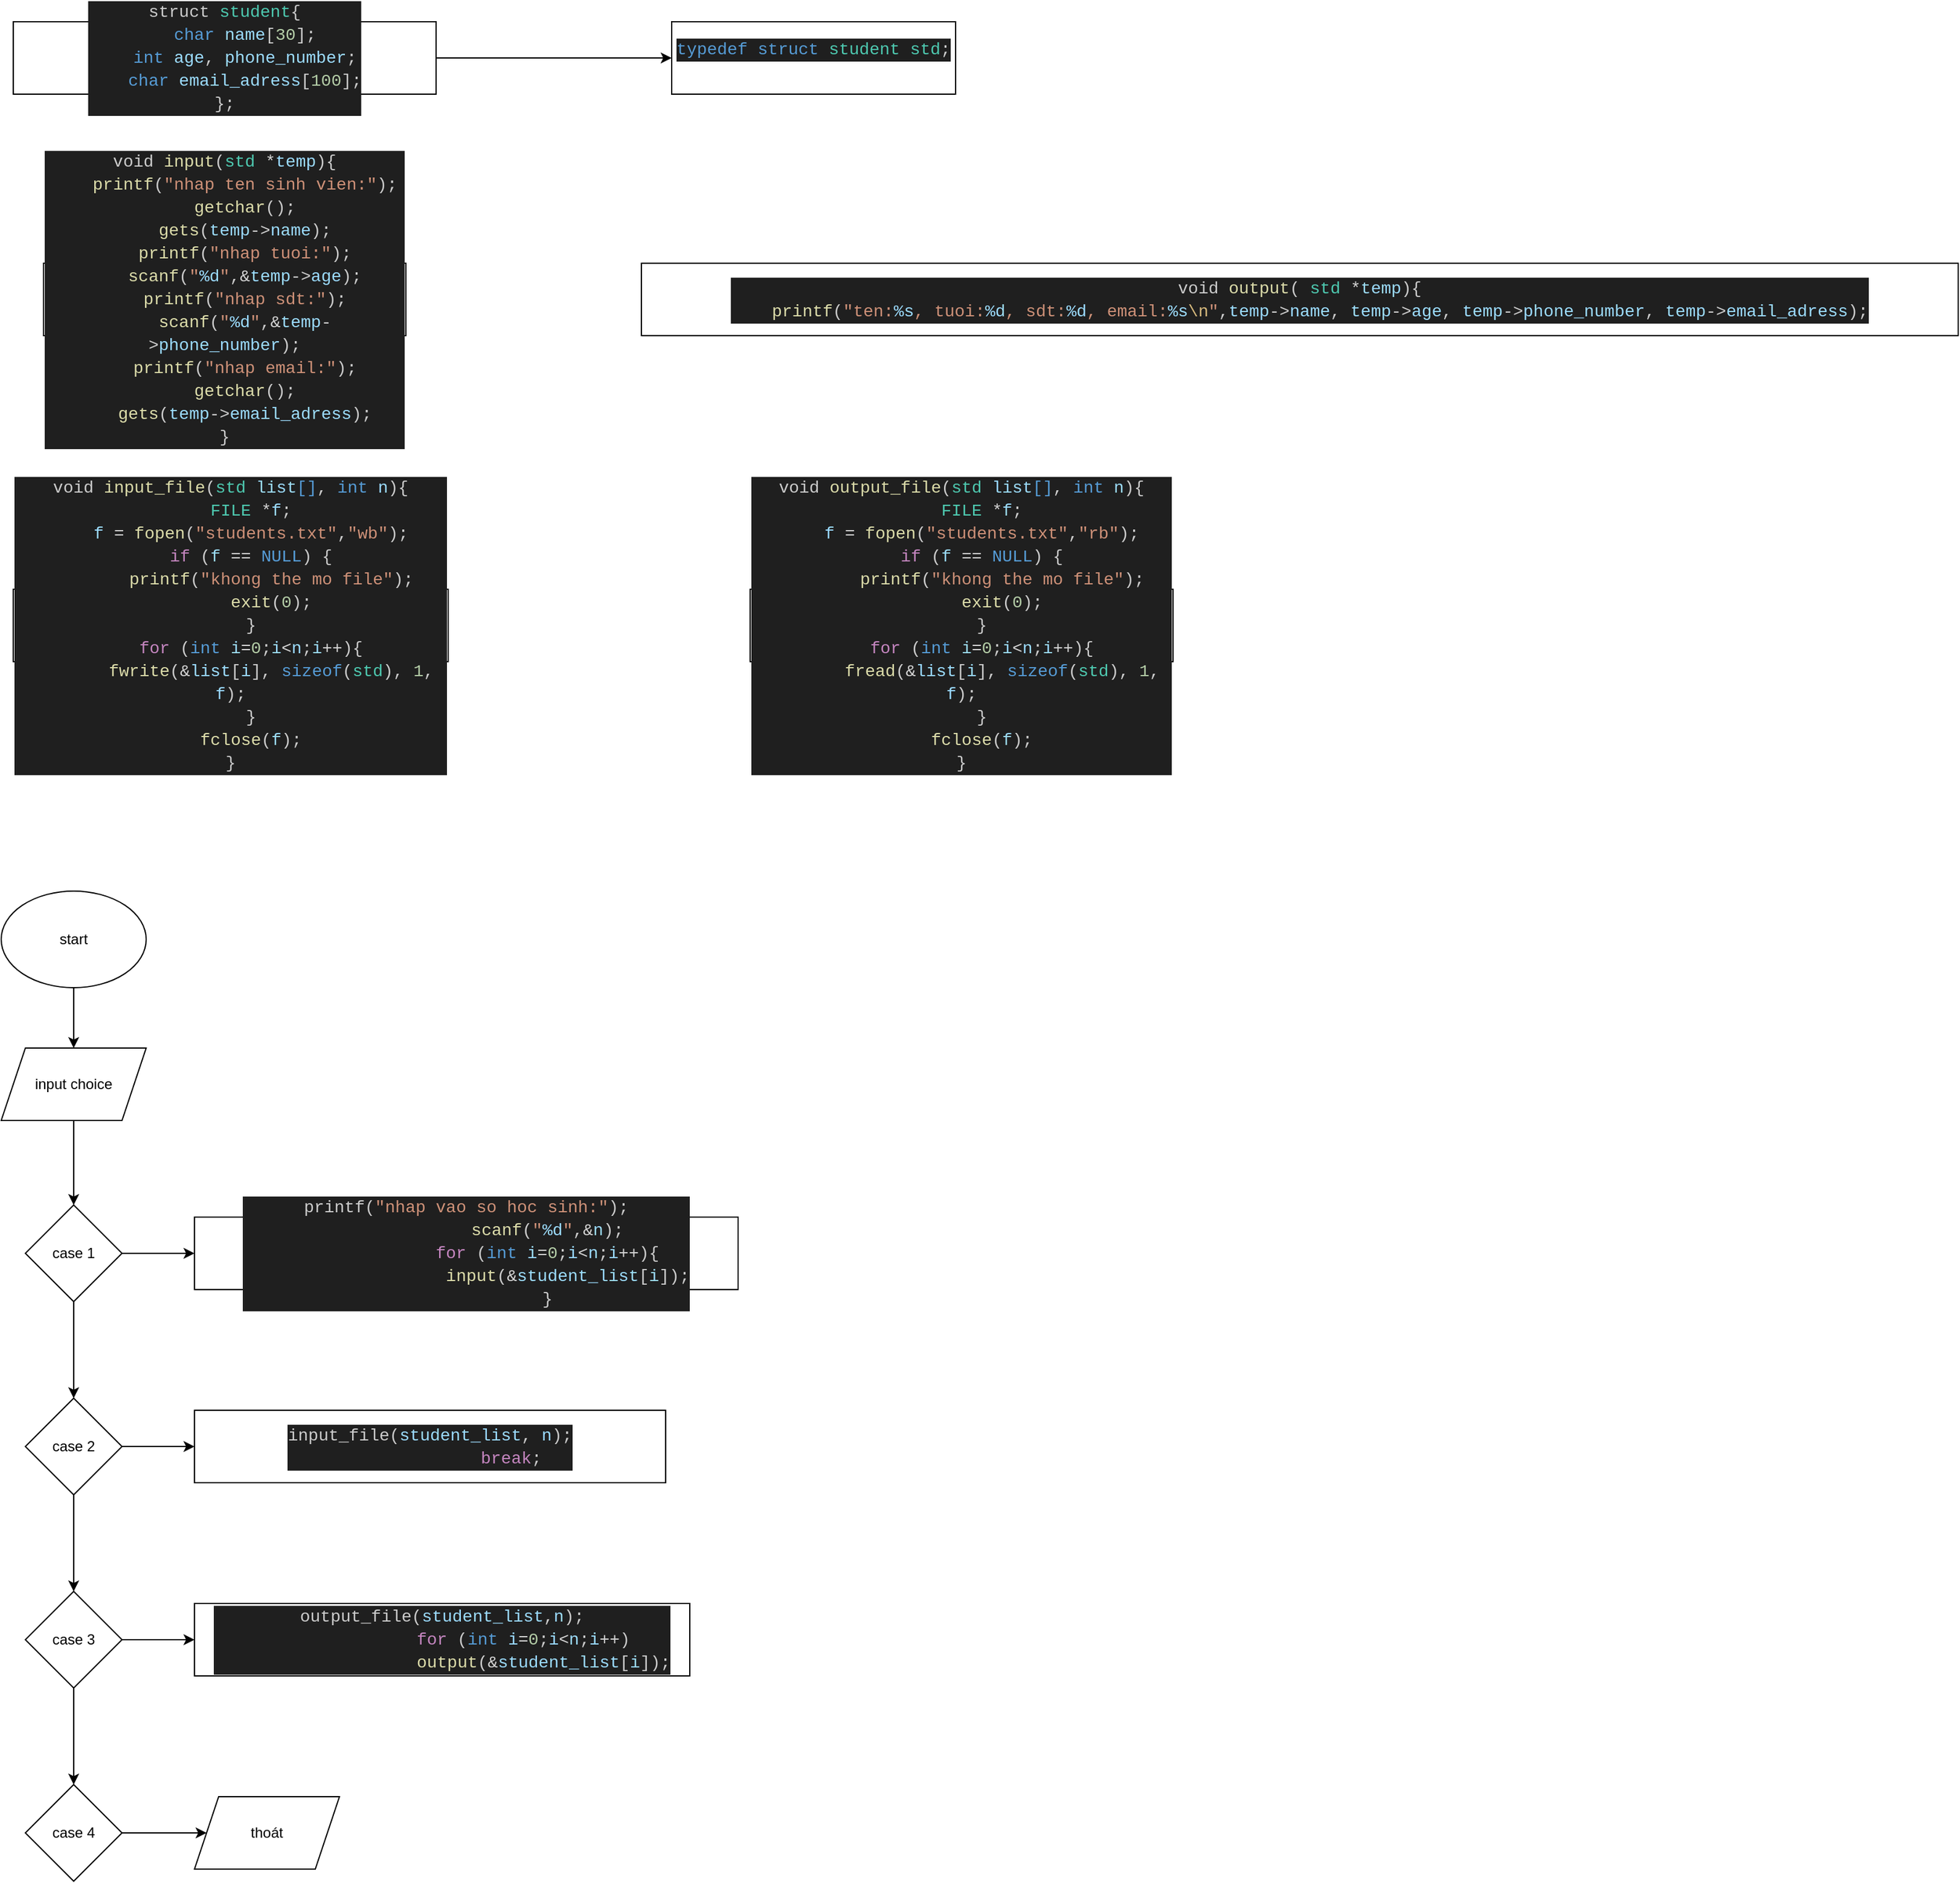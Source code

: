 <mxfile version="22.0.3" type="device">
  <diagram name="Page-1" id="shzPRt6RXg3I0el30iVk">
    <mxGraphModel dx="1036" dy="606" grid="1" gridSize="10" guides="1" tooltips="1" connect="1" arrows="1" fold="1" page="1" pageScale="1" pageWidth="850" pageHeight="1100" math="0" shadow="0">
      <root>
        <mxCell id="0" />
        <mxCell id="1" parent="0" />
        <mxCell id="c1HssWllYPfbHJCIFZM1-12" value="" style="edgeStyle=orthogonalEdgeStyle;rounded=0;orthogonalLoop=1;jettySize=auto;html=1;" edge="1" parent="1" source="c1HssWllYPfbHJCIFZM1-1" target="c1HssWllYPfbHJCIFZM1-11">
          <mxGeometry relative="1" as="geometry" />
        </mxCell>
        <mxCell id="c1HssWllYPfbHJCIFZM1-1" value="start" style="ellipse;whiteSpace=wrap;html=1;" vertex="1" parent="1">
          <mxGeometry x="10" y="750" width="120" height="80" as="geometry" />
        </mxCell>
        <mxCell id="c1HssWllYPfbHJCIFZM1-4" value="" style="edgeStyle=orthogonalEdgeStyle;rounded=0;orthogonalLoop=1;jettySize=auto;html=1;" edge="1" parent="1" source="c1HssWllYPfbHJCIFZM1-2" target="c1HssWllYPfbHJCIFZM1-3">
          <mxGeometry relative="1" as="geometry" />
        </mxCell>
        <mxCell id="c1HssWllYPfbHJCIFZM1-2" value="&lt;div style=&quot;color: rgb(204, 204, 204); background-color: rgb(31, 31, 31); font-family: Consolas, &amp;quot;Courier New&amp;quot;, monospace; font-size: 14px; line-height: 19px;&quot;&gt;&lt;div&gt;struct &lt;span style=&quot;color: #4ec9b0;&quot;&gt;student&lt;/span&gt;{&lt;/div&gt;&lt;div&gt;&amp;nbsp; &amp;nbsp; &lt;span style=&quot;color: #569cd6;&quot;&gt;char&lt;/span&gt; &lt;span style=&quot;color: #9cdcfe;&quot;&gt;name&lt;/span&gt;[&lt;span style=&quot;color: #b5cea8;&quot;&gt;30&lt;/span&gt;];&lt;/div&gt;&lt;div&gt;&amp;nbsp; &amp;nbsp; &lt;span style=&quot;color: #569cd6;&quot;&gt;int&lt;/span&gt; &lt;span style=&quot;color: #9cdcfe;&quot;&gt;age&lt;/span&gt;, &lt;span style=&quot;color: #9cdcfe;&quot;&gt;phone_number&lt;/span&gt;;&lt;/div&gt;&lt;div&gt;&amp;nbsp; &amp;nbsp; &lt;span style=&quot;color: #569cd6;&quot;&gt;char&lt;/span&gt; &lt;span style=&quot;color: #9cdcfe;&quot;&gt;email_adress&lt;/span&gt;[&lt;span style=&quot;color: #b5cea8;&quot;&gt;100&lt;/span&gt;];&lt;/div&gt;&lt;div&gt;};&lt;/div&gt;&lt;/div&gt;" style="rounded=0;whiteSpace=wrap;html=1;" vertex="1" parent="1">
          <mxGeometry x="20" y="30" width="350" height="60" as="geometry" />
        </mxCell>
        <mxCell id="c1HssWllYPfbHJCIFZM1-3" value="&#xa;&lt;div style=&quot;color: rgb(204, 204, 204); background-color: rgb(31, 31, 31); font-family: Consolas, &amp;quot;Courier New&amp;quot;, monospace; font-weight: normal; font-size: 14px; line-height: 19px;&quot;&gt;&lt;div&gt;&lt;span style=&quot;color: #569cd6;&quot;&gt;typedef&lt;/span&gt;&lt;span style=&quot;color: #cccccc;&quot;&gt; &lt;/span&gt;&lt;span style=&quot;color: #569cd6;&quot;&gt;struct&lt;/span&gt;&lt;span style=&quot;color: #cccccc;&quot;&gt; &lt;/span&gt;&lt;span style=&quot;color: #4ec9b0;&quot;&gt;student&lt;/span&gt;&lt;span style=&quot;color: #cccccc;&quot;&gt; &lt;/span&gt;&lt;span style=&quot;color: #4ec9b0;&quot;&gt;std&lt;/span&gt;&lt;span style=&quot;color: #cccccc;&quot;&gt;;&lt;/span&gt;&lt;/div&gt;&lt;/div&gt;&#xa;&#xa;" style="whiteSpace=wrap;html=1;rounded=0;" vertex="1" parent="1">
          <mxGeometry x="565" y="30" width="235" height="60" as="geometry" />
        </mxCell>
        <mxCell id="c1HssWllYPfbHJCIFZM1-5" value="&lt;div style=&quot;color: rgb(204, 204, 204); background-color: rgb(31, 31, 31); font-family: Consolas, &amp;quot;Courier New&amp;quot;, monospace; font-size: 14px; line-height: 19px;&quot;&gt;&lt;div&gt;void &lt;span style=&quot;color: #dcdcaa;&quot;&gt;input&lt;/span&gt;(&lt;span style=&quot;color: #4ec9b0;&quot;&gt;std&lt;/span&gt; &lt;span style=&quot;color: #d4d4d4;&quot;&gt;*&lt;/span&gt;&lt;span style=&quot;color: #9cdcfe;&quot;&gt;temp&lt;/span&gt;){&lt;/div&gt;&lt;div&gt;&amp;nbsp; &amp;nbsp; &lt;span style=&quot;color: #dcdcaa;&quot;&gt;printf&lt;/span&gt;(&lt;span style=&quot;color: #ce9178;&quot;&gt;&quot;nhap ten sinh vien:&quot;&lt;/span&gt;);&lt;/div&gt;&lt;div&gt;&amp;nbsp; &amp;nbsp; &lt;span style=&quot;color: #dcdcaa;&quot;&gt;getchar&lt;/span&gt;();&lt;/div&gt;&lt;div&gt;&amp;nbsp; &amp;nbsp; &lt;span style=&quot;color: #dcdcaa;&quot;&gt;gets&lt;/span&gt;(&lt;span style=&quot;color: #9cdcfe;&quot;&gt;temp&lt;/span&gt;-&amp;gt;&lt;span style=&quot;color: #9cdcfe;&quot;&gt;name&lt;/span&gt;);&lt;/div&gt;&lt;div&gt;&amp;nbsp; &amp;nbsp; &lt;span style=&quot;color: #dcdcaa;&quot;&gt;printf&lt;/span&gt;(&lt;span style=&quot;color: #ce9178;&quot;&gt;&quot;nhap tuoi:&quot;&lt;/span&gt;);&lt;/div&gt;&lt;div&gt;&amp;nbsp; &amp;nbsp; &lt;span style=&quot;color: #dcdcaa;&quot;&gt;scanf&lt;/span&gt;(&lt;span style=&quot;color: #ce9178;&quot;&gt;&quot;&lt;/span&gt;&lt;span style=&quot;color: #9cdcfe;&quot;&gt;%d&lt;/span&gt;&lt;span style=&quot;color: #ce9178;&quot;&gt;&quot;&lt;/span&gt;,&lt;span style=&quot;color: #d4d4d4;&quot;&gt;&amp;amp;&lt;/span&gt;&lt;span style=&quot;color: #9cdcfe;&quot;&gt;temp&lt;/span&gt;-&amp;gt;&lt;span style=&quot;color: #9cdcfe;&quot;&gt;age&lt;/span&gt;);&lt;/div&gt;&lt;div&gt;&amp;nbsp; &amp;nbsp; &lt;span style=&quot;color: #dcdcaa;&quot;&gt;printf&lt;/span&gt;(&lt;span style=&quot;color: #ce9178;&quot;&gt;&quot;nhap sdt:&quot;&lt;/span&gt;);&lt;/div&gt;&lt;div&gt;&amp;nbsp; &amp;nbsp; &lt;span style=&quot;color: #dcdcaa;&quot;&gt;scanf&lt;/span&gt;(&lt;span style=&quot;color: #ce9178;&quot;&gt;&quot;&lt;/span&gt;&lt;span style=&quot;color: #9cdcfe;&quot;&gt;%d&lt;/span&gt;&lt;span style=&quot;color: #ce9178;&quot;&gt;&quot;&lt;/span&gt;,&lt;span style=&quot;color: #d4d4d4;&quot;&gt;&amp;amp;&lt;/span&gt;&lt;span style=&quot;color: #9cdcfe;&quot;&gt;temp&lt;/span&gt;-&amp;gt;&lt;span style=&quot;color: #9cdcfe;&quot;&gt;phone_number&lt;/span&gt;);&lt;/div&gt;&lt;div&gt;&amp;nbsp; &amp;nbsp; &lt;span style=&quot;color: #dcdcaa;&quot;&gt;printf&lt;/span&gt;(&lt;span style=&quot;color: #ce9178;&quot;&gt;&quot;nhap email:&quot;&lt;/span&gt;);&lt;/div&gt;&lt;div&gt;&amp;nbsp; &amp;nbsp; &lt;span style=&quot;color: #dcdcaa;&quot;&gt;getchar&lt;/span&gt;();&lt;/div&gt;&lt;div&gt;&amp;nbsp; &amp;nbsp; &lt;span style=&quot;color: #dcdcaa;&quot;&gt;gets&lt;/span&gt;(&lt;span style=&quot;color: #9cdcfe;&quot;&gt;temp&lt;/span&gt;-&amp;gt;&lt;span style=&quot;color: #9cdcfe;&quot;&gt;email_adress&lt;/span&gt;);&lt;/div&gt;&lt;div&gt;}&lt;/div&gt;&lt;/div&gt;" style="rounded=0;whiteSpace=wrap;html=1;" vertex="1" parent="1">
          <mxGeometry x="45" y="230" width="300" height="60" as="geometry" />
        </mxCell>
        <mxCell id="c1HssWllYPfbHJCIFZM1-6" value="&lt;div style=&quot;color: rgb(204, 204, 204); background-color: rgb(31, 31, 31); font-family: Consolas, &amp;quot;Courier New&amp;quot;, monospace; font-size: 14px; line-height: 19px;&quot;&gt;&lt;div&gt;void &lt;span style=&quot;color: #dcdcaa;&quot;&gt;output&lt;/span&gt;( &lt;span style=&quot;color: #4ec9b0;&quot;&gt;std&lt;/span&gt; &lt;span style=&quot;color: #d4d4d4;&quot;&gt;*&lt;/span&gt;&lt;span style=&quot;color: #9cdcfe;&quot;&gt;temp&lt;/span&gt;){&lt;/div&gt;&lt;div&gt;&amp;nbsp; &amp;nbsp; &lt;span style=&quot;color: #dcdcaa;&quot;&gt;printf&lt;/span&gt;(&lt;span style=&quot;color: #ce9178;&quot;&gt;&quot;ten:&lt;/span&gt;&lt;span style=&quot;color: #9cdcfe;&quot;&gt;%s&lt;/span&gt;&lt;span style=&quot;color: #ce9178;&quot;&gt;, tuoi:&lt;/span&gt;&lt;span style=&quot;color: #9cdcfe;&quot;&gt;%d&lt;/span&gt;&lt;span style=&quot;color: #ce9178;&quot;&gt;, sdt:&lt;/span&gt;&lt;span style=&quot;color: #9cdcfe;&quot;&gt;%d&lt;/span&gt;&lt;span style=&quot;color: #ce9178;&quot;&gt;, email:&lt;/span&gt;&lt;span style=&quot;color: #9cdcfe;&quot;&gt;%s&lt;/span&gt;&lt;span style=&quot;color: #d7ba7d;&quot;&gt;\n&lt;/span&gt;&lt;span style=&quot;color: #ce9178;&quot;&gt;&quot;&lt;/span&gt;,&lt;span style=&quot;color: #9cdcfe;&quot;&gt;temp&lt;/span&gt;-&amp;gt;&lt;span style=&quot;color: #9cdcfe;&quot;&gt;name&lt;/span&gt;, &lt;span style=&quot;color: #9cdcfe;&quot;&gt;temp&lt;/span&gt;-&amp;gt;&lt;span style=&quot;color: #9cdcfe;&quot;&gt;age&lt;/span&gt;, &lt;span style=&quot;color: #9cdcfe;&quot;&gt;temp&lt;/span&gt;-&amp;gt;&lt;span style=&quot;color: #9cdcfe;&quot;&gt;phone_number&lt;/span&gt;, &lt;span style=&quot;color: #9cdcfe;&quot;&gt;temp&lt;/span&gt;-&amp;gt;&lt;span style=&quot;color: #9cdcfe;&quot;&gt;email_adress&lt;/span&gt;);&lt;/div&gt;&lt;/div&gt;" style="rounded=0;whiteSpace=wrap;html=1;" vertex="1" parent="1">
          <mxGeometry x="540" y="230" width="1090" height="60" as="geometry" />
        </mxCell>
        <mxCell id="c1HssWllYPfbHJCIFZM1-9" value="&lt;div style=&quot;color: rgb(204, 204, 204); background-color: rgb(31, 31, 31); font-family: Consolas, &amp;quot;Courier New&amp;quot;, monospace; font-size: 14px; line-height: 19px;&quot;&gt;&lt;div&gt;void &lt;span style=&quot;color: #dcdcaa;&quot;&gt;input_file&lt;/span&gt;(&lt;span style=&quot;color: #4ec9b0;&quot;&gt;std&lt;/span&gt; &lt;span style=&quot;color: #9cdcfe;&quot;&gt;list&lt;/span&gt;&lt;span style=&quot;color: #569cd6;&quot;&gt;[]&lt;/span&gt;, &lt;span style=&quot;color: #569cd6;&quot;&gt;int&lt;/span&gt; &lt;span style=&quot;color: #9cdcfe;&quot;&gt;n&lt;/span&gt;){&lt;/div&gt;&lt;div&gt;&amp;nbsp; &amp;nbsp; &lt;span style=&quot;color: #4ec9b0;&quot;&gt;FILE&lt;/span&gt; &lt;span style=&quot;color: #d4d4d4;&quot;&gt;*&lt;/span&gt;&lt;span style=&quot;color: #9cdcfe;&quot;&gt;f&lt;/span&gt;;&lt;/div&gt;&lt;div&gt;&amp;nbsp; &amp;nbsp; &lt;span style=&quot;color: #9cdcfe;&quot;&gt;f&lt;/span&gt; &lt;span style=&quot;color: #d4d4d4;&quot;&gt;=&lt;/span&gt; &lt;span style=&quot;color: #dcdcaa;&quot;&gt;fopen&lt;/span&gt;(&lt;span style=&quot;color: #ce9178;&quot;&gt;&quot;students.txt&quot;&lt;/span&gt;,&lt;span style=&quot;color: #ce9178;&quot;&gt;&quot;wb&quot;&lt;/span&gt;);&lt;/div&gt;&lt;div&gt;&amp;nbsp; &amp;nbsp; &lt;span style=&quot;color: #c586c0;&quot;&gt;if&lt;/span&gt; (&lt;span style=&quot;color: #9cdcfe;&quot;&gt;f&lt;/span&gt; &lt;span style=&quot;color: #d4d4d4;&quot;&gt;==&lt;/span&gt; &lt;span style=&quot;color: #569cd6;&quot;&gt;NULL&lt;/span&gt;) {&lt;/div&gt;&lt;div&gt;&amp;nbsp; &amp;nbsp; &amp;nbsp; &amp;nbsp; &lt;span style=&quot;color: #dcdcaa;&quot;&gt;printf&lt;/span&gt;(&lt;span style=&quot;color: #ce9178;&quot;&gt;&quot;khong the mo file&quot;&lt;/span&gt;);&lt;/div&gt;&lt;div&gt;&amp;nbsp; &amp;nbsp; &amp;nbsp; &amp;nbsp; &lt;span style=&quot;color: #dcdcaa;&quot;&gt;exit&lt;/span&gt;(&lt;span style=&quot;color: #b5cea8;&quot;&gt;0&lt;/span&gt;);&lt;/div&gt;&lt;div&gt;&amp;nbsp; &amp;nbsp; }&lt;/div&gt;&lt;div&gt;&amp;nbsp; &amp;nbsp; &lt;span style=&quot;color: #c586c0;&quot;&gt;for&lt;/span&gt; (&lt;span style=&quot;color: #569cd6;&quot;&gt;int&lt;/span&gt; &lt;span style=&quot;color: #9cdcfe;&quot;&gt;i&lt;/span&gt;&lt;span style=&quot;color: #d4d4d4;&quot;&gt;=&lt;/span&gt;&lt;span style=&quot;color: #b5cea8;&quot;&gt;0&lt;/span&gt;;&lt;span style=&quot;color: #9cdcfe;&quot;&gt;i&lt;/span&gt;&lt;span style=&quot;color: #d4d4d4;&quot;&gt;&amp;lt;&lt;/span&gt;&lt;span style=&quot;color: #9cdcfe;&quot;&gt;n&lt;/span&gt;;&lt;span style=&quot;color: #9cdcfe;&quot;&gt;i&lt;/span&gt;&lt;span style=&quot;color: #d4d4d4;&quot;&gt;++&lt;/span&gt;){&lt;/div&gt;&lt;div&gt;&amp;nbsp; &amp;nbsp; &amp;nbsp; &amp;nbsp; &lt;span style=&quot;color: #dcdcaa;&quot;&gt;fwrite&lt;/span&gt;(&lt;span style=&quot;color: #d4d4d4;&quot;&gt;&amp;amp;&lt;/span&gt;&lt;span style=&quot;color: #9cdcfe;&quot;&gt;list&lt;/span&gt;[&lt;span style=&quot;color: #9cdcfe;&quot;&gt;i&lt;/span&gt;], &lt;span style=&quot;color: #569cd6;&quot;&gt;sizeof&lt;/span&gt;(&lt;span style=&quot;color: #4ec9b0;&quot;&gt;std&lt;/span&gt;), &lt;span style=&quot;color: #b5cea8;&quot;&gt;1&lt;/span&gt;, &lt;span style=&quot;color: #9cdcfe;&quot;&gt;f&lt;/span&gt;);&lt;/div&gt;&lt;div&gt;&amp;nbsp; &amp;nbsp; }&lt;/div&gt;&lt;div&gt;&amp;nbsp; &amp;nbsp; &lt;span style=&quot;color: #dcdcaa;&quot;&gt;fclose&lt;/span&gt;(&lt;span style=&quot;color: #9cdcfe;&quot;&gt;f&lt;/span&gt;);&lt;/div&gt;&lt;div&gt;}&lt;/div&gt;&lt;/div&gt;" style="rounded=0;whiteSpace=wrap;html=1;" vertex="1" parent="1">
          <mxGeometry x="20" y="500" width="360" height="60" as="geometry" />
        </mxCell>
        <mxCell id="c1HssWllYPfbHJCIFZM1-10" value="&lt;div style=&quot;color: rgb(204, 204, 204); background-color: rgb(31, 31, 31); font-family: Consolas, &amp;quot;Courier New&amp;quot;, monospace; font-size: 14px; line-height: 19px;&quot;&gt;&lt;div&gt;void &lt;span style=&quot;color: #dcdcaa;&quot;&gt;output_file&lt;/span&gt;(&lt;span style=&quot;color: #4ec9b0;&quot;&gt;std&lt;/span&gt; &lt;span style=&quot;color: #9cdcfe;&quot;&gt;list&lt;/span&gt;&lt;span style=&quot;color: #569cd6;&quot;&gt;[]&lt;/span&gt;, &lt;span style=&quot;color: #569cd6;&quot;&gt;int&lt;/span&gt; &lt;span style=&quot;color: #9cdcfe;&quot;&gt;n&lt;/span&gt;){&lt;/div&gt;&lt;div&gt;&amp;nbsp; &amp;nbsp; &lt;span style=&quot;color: #4ec9b0;&quot;&gt;FILE&lt;/span&gt; &lt;span style=&quot;color: #d4d4d4;&quot;&gt;*&lt;/span&gt;&lt;span style=&quot;color: #9cdcfe;&quot;&gt;f&lt;/span&gt;;&lt;/div&gt;&lt;div&gt;&amp;nbsp; &amp;nbsp; &lt;span style=&quot;color: #9cdcfe;&quot;&gt;f&lt;/span&gt; &lt;span style=&quot;color: #d4d4d4;&quot;&gt;=&lt;/span&gt; &lt;span style=&quot;color: #dcdcaa;&quot;&gt;fopen&lt;/span&gt;(&lt;span style=&quot;color: #ce9178;&quot;&gt;&quot;students.txt&quot;&lt;/span&gt;,&lt;span style=&quot;color: #ce9178;&quot;&gt;&quot;rb&quot;&lt;/span&gt;);&lt;/div&gt;&lt;div&gt;&amp;nbsp; &amp;nbsp; &lt;span style=&quot;color: #c586c0;&quot;&gt;if&lt;/span&gt; (&lt;span style=&quot;color: #9cdcfe;&quot;&gt;f&lt;/span&gt; &lt;span style=&quot;color: #d4d4d4;&quot;&gt;==&lt;/span&gt; &lt;span style=&quot;color: #569cd6;&quot;&gt;NULL&lt;/span&gt;) {&lt;/div&gt;&lt;div&gt;&amp;nbsp; &amp;nbsp; &amp;nbsp; &amp;nbsp; &lt;span style=&quot;color: #dcdcaa;&quot;&gt;printf&lt;/span&gt;(&lt;span style=&quot;color: #ce9178;&quot;&gt;&quot;khong the mo file&quot;&lt;/span&gt;);&lt;/div&gt;&lt;div&gt;&amp;nbsp; &amp;nbsp; &amp;nbsp; &amp;nbsp; &lt;span style=&quot;color: #dcdcaa;&quot;&gt;exit&lt;/span&gt;(&lt;span style=&quot;color: #b5cea8;&quot;&gt;0&lt;/span&gt;);&lt;/div&gt;&lt;div&gt;&amp;nbsp; &amp;nbsp; }&lt;/div&gt;&lt;div&gt;&amp;nbsp; &amp;nbsp; &lt;span style=&quot;color: #c586c0;&quot;&gt;for&lt;/span&gt; (&lt;span style=&quot;color: #569cd6;&quot;&gt;int&lt;/span&gt; &lt;span style=&quot;color: #9cdcfe;&quot;&gt;i&lt;/span&gt;&lt;span style=&quot;color: #d4d4d4;&quot;&gt;=&lt;/span&gt;&lt;span style=&quot;color: #b5cea8;&quot;&gt;0&lt;/span&gt;;&lt;span style=&quot;color: #9cdcfe;&quot;&gt;i&lt;/span&gt;&lt;span style=&quot;color: #d4d4d4;&quot;&gt;&amp;lt;&lt;/span&gt;&lt;span style=&quot;color: #9cdcfe;&quot;&gt;n&lt;/span&gt;;&lt;span style=&quot;color: #9cdcfe;&quot;&gt;i&lt;/span&gt;&lt;span style=&quot;color: #d4d4d4;&quot;&gt;++&lt;/span&gt;){&lt;/div&gt;&lt;div&gt;&amp;nbsp; &amp;nbsp; &amp;nbsp; &amp;nbsp; &lt;span style=&quot;color: #dcdcaa;&quot;&gt;fread&lt;/span&gt;(&lt;span style=&quot;color: #d4d4d4;&quot;&gt;&amp;amp;&lt;/span&gt;&lt;span style=&quot;color: #9cdcfe;&quot;&gt;list&lt;/span&gt;[&lt;span style=&quot;color: #9cdcfe;&quot;&gt;i&lt;/span&gt;], &lt;span style=&quot;color: #569cd6;&quot;&gt;sizeof&lt;/span&gt;(&lt;span style=&quot;color: #4ec9b0;&quot;&gt;std&lt;/span&gt;), &lt;span style=&quot;color: #b5cea8;&quot;&gt;1&lt;/span&gt;, &lt;span style=&quot;color: #9cdcfe;&quot;&gt;f&lt;/span&gt;);&lt;/div&gt;&lt;div&gt;&amp;nbsp; &amp;nbsp; }&lt;/div&gt;&lt;div&gt;&amp;nbsp; &amp;nbsp; &lt;span style=&quot;color: #dcdcaa;&quot;&gt;fclose&lt;/span&gt;(&lt;span style=&quot;color: #9cdcfe;&quot;&gt;f&lt;/span&gt;);&lt;/div&gt;&lt;div&gt;}&lt;/div&gt;&lt;/div&gt;" style="rounded=0;whiteSpace=wrap;html=1;" vertex="1" parent="1">
          <mxGeometry x="630" y="500" width="350" height="60" as="geometry" />
        </mxCell>
        <mxCell id="c1HssWllYPfbHJCIFZM1-14" value="" style="edgeStyle=orthogonalEdgeStyle;rounded=0;orthogonalLoop=1;jettySize=auto;html=1;" edge="1" parent="1" source="c1HssWllYPfbHJCIFZM1-11" target="c1HssWllYPfbHJCIFZM1-13">
          <mxGeometry relative="1" as="geometry" />
        </mxCell>
        <mxCell id="c1HssWllYPfbHJCIFZM1-11" value="input choice" style="shape=parallelogram;perimeter=parallelogramPerimeter;whiteSpace=wrap;html=1;fixedSize=1;" vertex="1" parent="1">
          <mxGeometry x="10" y="880" width="120" height="60" as="geometry" />
        </mxCell>
        <mxCell id="c1HssWllYPfbHJCIFZM1-16" value="" style="edgeStyle=orthogonalEdgeStyle;rounded=0;orthogonalLoop=1;jettySize=auto;html=1;" edge="1" parent="1" source="c1HssWllYPfbHJCIFZM1-13" target="c1HssWllYPfbHJCIFZM1-15">
          <mxGeometry relative="1" as="geometry" />
        </mxCell>
        <mxCell id="c1HssWllYPfbHJCIFZM1-18" value="" style="edgeStyle=orthogonalEdgeStyle;rounded=0;orthogonalLoop=1;jettySize=auto;html=1;" edge="1" parent="1" source="c1HssWllYPfbHJCIFZM1-13" target="c1HssWllYPfbHJCIFZM1-17">
          <mxGeometry relative="1" as="geometry" />
        </mxCell>
        <mxCell id="c1HssWllYPfbHJCIFZM1-13" value="case 1" style="rhombus;whiteSpace=wrap;html=1;" vertex="1" parent="1">
          <mxGeometry x="30" y="1010" width="80" height="80" as="geometry" />
        </mxCell>
        <mxCell id="c1HssWllYPfbHJCIFZM1-15" value="&lt;div style=&quot;color: rgb(204, 204, 204); background-color: rgb(31, 31, 31); font-family: Consolas, &amp;quot;Courier New&amp;quot;, monospace; font-size: 14px; line-height: 19px;&quot;&gt;&lt;div&gt;printf(&lt;span style=&quot;color: #ce9178;&quot;&gt;&quot;nhap vao so hoc sinh:&quot;&lt;/span&gt;);&lt;/div&gt;&lt;div&gt;&amp;nbsp; &amp;nbsp; &amp;nbsp; &amp;nbsp; &amp;nbsp; &amp;nbsp; &amp;nbsp; &amp;nbsp; &lt;span style=&quot;color: #dcdcaa;&quot;&gt;scanf&lt;/span&gt;(&lt;span style=&quot;color: #ce9178;&quot;&gt;&quot;&lt;/span&gt;&lt;span style=&quot;color: #9cdcfe;&quot;&gt;%d&lt;/span&gt;&lt;span style=&quot;color: #ce9178;&quot;&gt;&quot;&lt;/span&gt;,&lt;span style=&quot;color: #d4d4d4;&quot;&gt;&amp;amp;&lt;/span&gt;&lt;span style=&quot;color: #9cdcfe;&quot;&gt;n&lt;/span&gt;);&lt;/div&gt;&lt;div&gt;&amp;nbsp; &amp;nbsp; &amp;nbsp; &amp;nbsp; &amp;nbsp; &amp;nbsp; &amp;nbsp; &amp;nbsp; &lt;span style=&quot;color: #c586c0;&quot;&gt;for&lt;/span&gt; (&lt;span style=&quot;color: #569cd6;&quot;&gt;int&lt;/span&gt; &lt;span style=&quot;color: #9cdcfe;&quot;&gt;i&lt;/span&gt;&lt;span style=&quot;color: #d4d4d4;&quot;&gt;=&lt;/span&gt;&lt;span style=&quot;color: #b5cea8;&quot;&gt;0&lt;/span&gt;;&lt;span style=&quot;color: #9cdcfe;&quot;&gt;i&lt;/span&gt;&lt;span style=&quot;color: #d4d4d4;&quot;&gt;&amp;lt;&lt;/span&gt;&lt;span style=&quot;color: #9cdcfe;&quot;&gt;n&lt;/span&gt;;&lt;span style=&quot;color: #9cdcfe;&quot;&gt;i&lt;/span&gt;&lt;span style=&quot;color: #d4d4d4;&quot;&gt;++&lt;/span&gt;){&lt;/div&gt;&lt;div&gt;&amp;nbsp; &amp;nbsp; &amp;nbsp; &amp;nbsp; &amp;nbsp; &amp;nbsp; &amp;nbsp; &amp;nbsp; &amp;nbsp; &amp;nbsp; &lt;span style=&quot;color: #dcdcaa;&quot;&gt;input&lt;/span&gt;(&lt;span style=&quot;color: #d4d4d4;&quot;&gt;&amp;amp;&lt;/span&gt;&lt;span style=&quot;color: #9cdcfe;&quot;&gt;student_list&lt;/span&gt;[&lt;span style=&quot;color: #9cdcfe;&quot;&gt;i&lt;/span&gt;]);&lt;/div&gt;&lt;div&gt;&amp;nbsp; &amp;nbsp; &amp;nbsp; &amp;nbsp; &amp;nbsp; &amp;nbsp; &amp;nbsp; &amp;nbsp; }&lt;/div&gt;&lt;/div&gt;" style="whiteSpace=wrap;html=1;" vertex="1" parent="1">
          <mxGeometry x="170" y="1020" width="450" height="60" as="geometry" />
        </mxCell>
        <mxCell id="c1HssWllYPfbHJCIFZM1-20" value="" style="edgeStyle=orthogonalEdgeStyle;rounded=0;orthogonalLoop=1;jettySize=auto;html=1;" edge="1" parent="1" source="c1HssWllYPfbHJCIFZM1-17" target="c1HssWllYPfbHJCIFZM1-19">
          <mxGeometry relative="1" as="geometry" />
        </mxCell>
        <mxCell id="c1HssWllYPfbHJCIFZM1-22" value="" style="edgeStyle=orthogonalEdgeStyle;rounded=0;orthogonalLoop=1;jettySize=auto;html=1;" edge="1" parent="1" source="c1HssWllYPfbHJCIFZM1-17" target="c1HssWllYPfbHJCIFZM1-21">
          <mxGeometry relative="1" as="geometry" />
        </mxCell>
        <mxCell id="c1HssWllYPfbHJCIFZM1-17" value="case 2" style="rhombus;whiteSpace=wrap;html=1;" vertex="1" parent="1">
          <mxGeometry x="30" y="1170" width="80" height="80" as="geometry" />
        </mxCell>
        <mxCell id="c1HssWllYPfbHJCIFZM1-19" value="&lt;div style=&quot;color: rgb(204, 204, 204); background-color: rgb(31, 31, 31); font-family: Consolas, &amp;quot;Courier New&amp;quot;, monospace; font-size: 14px; line-height: 19px;&quot;&gt;&lt;div&gt;input_file(&lt;span style=&quot;color: #9cdcfe;&quot;&gt;student_list&lt;/span&gt;, &lt;span style=&quot;color: #9cdcfe;&quot;&gt;n&lt;/span&gt;);&lt;/div&gt;&lt;div&gt;&amp;nbsp; &amp;nbsp; &amp;nbsp; &amp;nbsp; &amp;nbsp; &amp;nbsp; &amp;nbsp; &amp;nbsp; &lt;span style=&quot;color: #c586c0;&quot;&gt;break&lt;/span&gt;;&lt;/div&gt;&lt;/div&gt;" style="whiteSpace=wrap;html=1;" vertex="1" parent="1">
          <mxGeometry x="170" y="1180" width="390" height="60" as="geometry" />
        </mxCell>
        <mxCell id="c1HssWllYPfbHJCIFZM1-24" value="" style="edgeStyle=orthogonalEdgeStyle;rounded=0;orthogonalLoop=1;jettySize=auto;html=1;" edge="1" parent="1" source="c1HssWllYPfbHJCIFZM1-21" target="c1HssWllYPfbHJCIFZM1-23">
          <mxGeometry relative="1" as="geometry" />
        </mxCell>
        <mxCell id="c1HssWllYPfbHJCIFZM1-26" value="" style="edgeStyle=orthogonalEdgeStyle;rounded=0;orthogonalLoop=1;jettySize=auto;html=1;" edge="1" parent="1" source="c1HssWllYPfbHJCIFZM1-21" target="c1HssWllYPfbHJCIFZM1-25">
          <mxGeometry relative="1" as="geometry" />
        </mxCell>
        <mxCell id="c1HssWllYPfbHJCIFZM1-21" value="case 3" style="rhombus;whiteSpace=wrap;html=1;" vertex="1" parent="1">
          <mxGeometry x="30" y="1330" width="80" height="80" as="geometry" />
        </mxCell>
        <mxCell id="c1HssWllYPfbHJCIFZM1-23" value="&lt;div style=&quot;color: rgb(204, 204, 204); background-color: rgb(31, 31, 31); font-family: Consolas, &amp;quot;Courier New&amp;quot;, monospace; font-size: 14px; line-height: 19px;&quot;&gt;&lt;div&gt;output_file(&lt;span style=&quot;color: #9cdcfe;&quot;&gt;student_list&lt;/span&gt;,&lt;span style=&quot;color: #9cdcfe;&quot;&gt;n&lt;/span&gt;);&lt;/div&gt;&lt;div&gt;&amp;nbsp; &amp;nbsp; &amp;nbsp; &amp;nbsp; &amp;nbsp; &amp;nbsp; &amp;nbsp; &amp;nbsp; &lt;span style=&quot;color: #c586c0;&quot;&gt;for&lt;/span&gt; (&lt;span style=&quot;color: #569cd6;&quot;&gt;int&lt;/span&gt; &lt;span style=&quot;color: #9cdcfe;&quot;&gt;i&lt;/span&gt;&lt;span style=&quot;color: #d4d4d4;&quot;&gt;=&lt;/span&gt;&lt;span style=&quot;color: #b5cea8;&quot;&gt;0&lt;/span&gt;;&lt;span style=&quot;color: #9cdcfe;&quot;&gt;i&lt;/span&gt;&lt;span style=&quot;color: #d4d4d4;&quot;&gt;&amp;lt;&lt;/span&gt;&lt;span style=&quot;color: #9cdcfe;&quot;&gt;n&lt;/span&gt;;&lt;span style=&quot;color: #9cdcfe;&quot;&gt;i&lt;/span&gt;&lt;span style=&quot;color: #d4d4d4;&quot;&gt;++&lt;/span&gt;)&lt;/div&gt;&lt;div&gt;&amp;nbsp; &amp;nbsp; &amp;nbsp; &amp;nbsp; &amp;nbsp; &amp;nbsp; &amp;nbsp; &amp;nbsp; &amp;nbsp; &amp;nbsp; &lt;span style=&quot;color: #dcdcaa;&quot;&gt;output&lt;/span&gt;(&lt;span style=&quot;color: #d4d4d4;&quot;&gt;&amp;amp;&lt;/span&gt;&lt;span style=&quot;color: #9cdcfe;&quot;&gt;student_list&lt;/span&gt;[&lt;span style=&quot;color: #9cdcfe;&quot;&gt;i&lt;/span&gt;]);&lt;/div&gt;&lt;/div&gt;" style="whiteSpace=wrap;html=1;" vertex="1" parent="1">
          <mxGeometry x="170" y="1340" width="410" height="60" as="geometry" />
        </mxCell>
        <mxCell id="c1HssWllYPfbHJCIFZM1-28" value="" style="edgeStyle=orthogonalEdgeStyle;rounded=0;orthogonalLoop=1;jettySize=auto;html=1;" edge="1" parent="1" source="c1HssWllYPfbHJCIFZM1-25" target="c1HssWllYPfbHJCIFZM1-27">
          <mxGeometry relative="1" as="geometry" />
        </mxCell>
        <mxCell id="c1HssWllYPfbHJCIFZM1-25" value="case 4" style="rhombus;whiteSpace=wrap;html=1;" vertex="1" parent="1">
          <mxGeometry x="30" y="1490" width="80" height="80" as="geometry" />
        </mxCell>
        <mxCell id="c1HssWllYPfbHJCIFZM1-27" value="thoát" style="shape=parallelogram;perimeter=parallelogramPerimeter;whiteSpace=wrap;html=1;fixedSize=1;" vertex="1" parent="1">
          <mxGeometry x="170" y="1500" width="120" height="60" as="geometry" />
        </mxCell>
      </root>
    </mxGraphModel>
  </diagram>
</mxfile>

